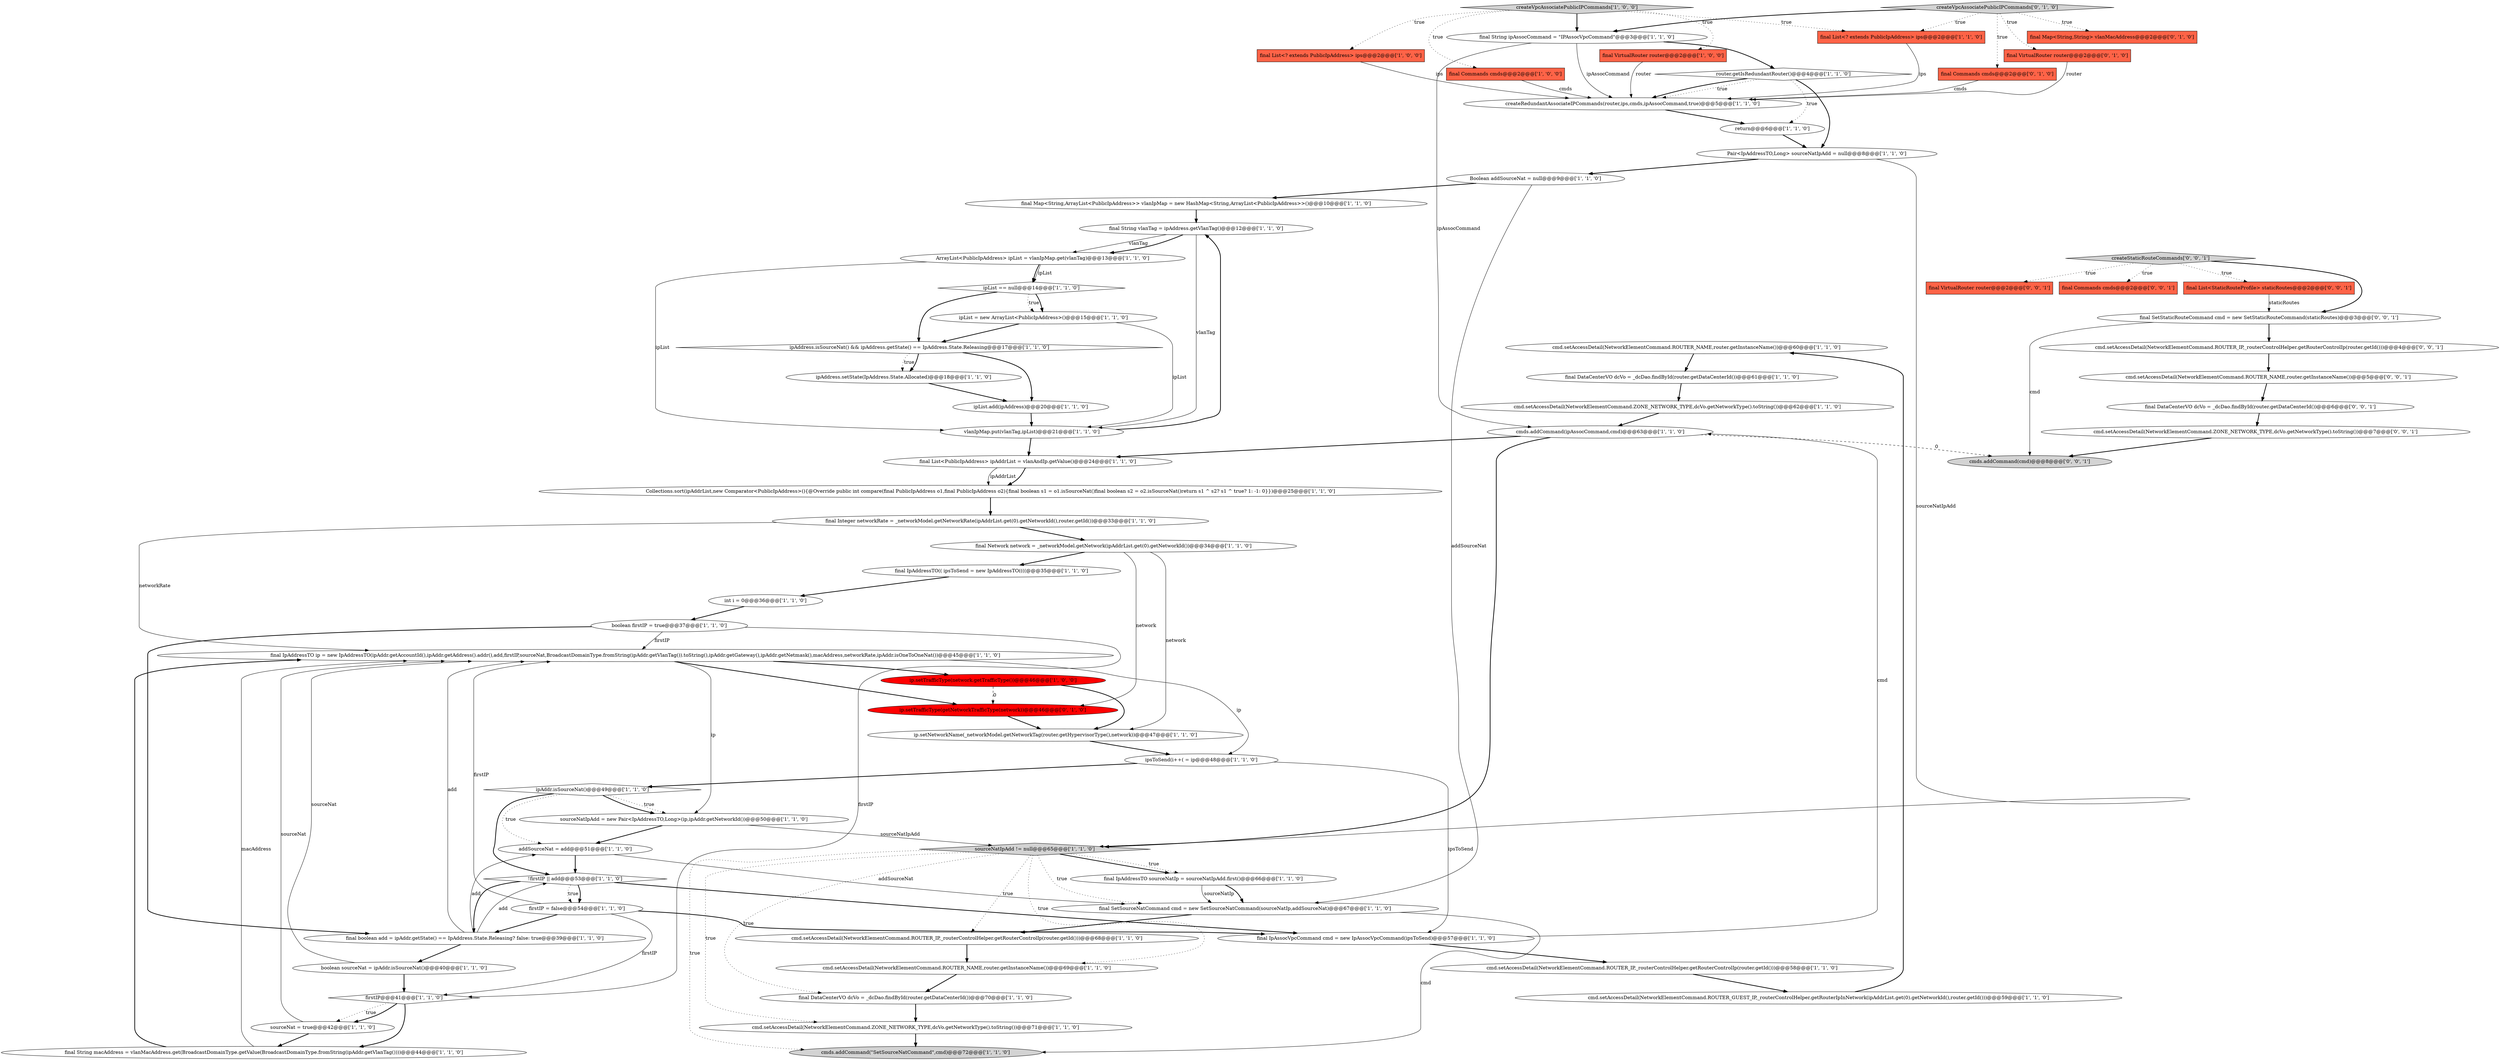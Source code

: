 digraph {
49 [style = filled, label = "cmd.setAccessDetail(NetworkElementCommand.ROUTER_NAME,router.getInstanceName())@@@60@@@['1', '1', '0']", fillcolor = white, shape = ellipse image = "AAA0AAABBB1BBB"];
21 [style = filled, label = "ipAddress.setState(IpAddress.State.Allocated)@@@18@@@['1', '1', '0']", fillcolor = white, shape = ellipse image = "AAA0AAABBB1BBB"];
3 [style = filled, label = "final String macAddress = vlanMacAddress.get(BroadcastDomainType.getValue(BroadcastDomainType.fromString(ipAddr.getVlanTag())))@@@44@@@['1', '1', '0']", fillcolor = white, shape = ellipse image = "AAA0AAABBB1BBB"];
12 [style = filled, label = "cmd.setAccessDetail(NetworkElementCommand.ROUTER_NAME,router.getInstanceName())@@@69@@@['1', '1', '0']", fillcolor = white, shape = ellipse image = "AAA0AAABBB1BBB"];
30 [style = filled, label = "final IpAddressTO ip = new IpAddressTO(ipAddr.getAccountId(),ipAddr.getAddress().addr(),add,firstIP,sourceNat,BroadcastDomainType.fromString(ipAddr.getVlanTag()).toString(),ipAddr.getGateway(),ipAddr.getNetmask(),macAddress,networkRate,ipAddr.isOneToOneNat())@@@45@@@['1', '1', '0']", fillcolor = white, shape = ellipse image = "AAA0AAABBB1BBB"];
57 [style = filled, label = "ip.setTrafficType(getNetworkTrafficType(network))@@@46@@@['0', '1', '0']", fillcolor = red, shape = ellipse image = "AAA1AAABBB2BBB"];
50 [style = filled, label = "final IpAddressTO sourceNatIp = sourceNatIpAdd.first()@@@66@@@['1', '1', '0']", fillcolor = white, shape = ellipse image = "AAA0AAABBB1BBB"];
47 [style = filled, label = "final List<? extends PublicIpAddress> ips@@@2@@@['1', '1', '0']", fillcolor = tomato, shape = box image = "AAA0AAABBB1BBB"];
62 [style = filled, label = "final VirtualRouter router@@@2@@@['0', '0', '1']", fillcolor = tomato, shape = box image = "AAA0AAABBB3BBB"];
5 [style = filled, label = "final String vlanTag = ipAddress.getVlanTag()@@@12@@@['1', '1', '0']", fillcolor = white, shape = ellipse image = "AAA0AAABBB1BBB"];
0 [style = filled, label = "cmd.setAccessDetail(NetworkElementCommand.ZONE_NETWORK_TYPE,dcVo.getNetworkType().toString())@@@71@@@['1', '1', '0']", fillcolor = white, shape = ellipse image = "AAA0AAABBB1BBB"];
6 [style = filled, label = "ip.setTrafficType(network.getTrafficType())@@@46@@@['1', '0', '0']", fillcolor = red, shape = ellipse image = "AAA1AAABBB1BBB"];
55 [style = filled, label = "createVpcAssociatePublicIPCommands['1', '0', '0']", fillcolor = lightgray, shape = diamond image = "AAA0AAABBB1BBB"];
25 [style = filled, label = "router.getIsRedundantRouter()@@@4@@@['1', '1', '0']", fillcolor = white, shape = diamond image = "AAA0AAABBB1BBB"];
48 [style = filled, label = "final boolean add = ipAddr.getState() == IpAddress.State.Releasing? false: true@@@39@@@['1', '1', '0']", fillcolor = white, shape = ellipse image = "AAA0AAABBB1BBB"];
9 [style = filled, label = "vlanIpMap.put(vlanTag,ipList)@@@21@@@['1', '1', '0']", fillcolor = white, shape = ellipse image = "AAA0AAABBB1BBB"];
29 [style = filled, label = "Pair<IpAddressTO,Long> sourceNatIpAdd = null@@@8@@@['1', '1', '0']", fillcolor = white, shape = ellipse image = "AAA0AAABBB1BBB"];
11 [style = filled, label = "addSourceNat = add@@@51@@@['1', '1', '0']", fillcolor = white, shape = ellipse image = "AAA0AAABBB1BBB"];
39 [style = filled, label = "final Integer networkRate = _networkModel.getNetworkRate(ipAddrList.get(0).getNetworkId(),router.getId())@@@33@@@['1', '1', '0']", fillcolor = white, shape = ellipse image = "AAA0AAABBB1BBB"];
24 [style = filled, label = "final DataCenterVO dcVo = _dcDao.findById(router.getDataCenterId())@@@70@@@['1', '1', '0']", fillcolor = white, shape = ellipse image = "AAA0AAABBB1BBB"];
1 [style = filled, label = "ArrayList<PublicIpAddress> ipList = vlanIpMap.get(vlanTag)@@@13@@@['1', '1', '0']", fillcolor = white, shape = ellipse image = "AAA0AAABBB1BBB"];
61 [style = filled, label = "cmd.setAccessDetail(NetworkElementCommand.ZONE_NETWORK_TYPE,dcVo.getNetworkType().toString())@@@7@@@['0', '0', '1']", fillcolor = white, shape = ellipse image = "AAA0AAABBB3BBB"];
51 [style = filled, label = "sourceNat = true@@@42@@@['1', '1', '0']", fillcolor = white, shape = ellipse image = "AAA0AAABBB1BBB"];
52 [style = filled, label = "final Map<String,ArrayList<PublicIpAddress>> vlanIpMap = new HashMap<String,ArrayList<PublicIpAddress>>()@@@10@@@['1', '1', '0']", fillcolor = white, shape = ellipse image = "AAA0AAABBB1BBB"];
7 [style = filled, label = "final DataCenterVO dcVo = _dcDao.findById(router.getDataCenterId())@@@61@@@['1', '1', '0']", fillcolor = white, shape = ellipse image = "AAA0AAABBB1BBB"];
10 [style = filled, label = "boolean firstIP = true@@@37@@@['1', '1', '0']", fillcolor = white, shape = ellipse image = "AAA0AAABBB1BBB"];
63 [style = filled, label = "final Commands cmds@@@2@@@['0', '0', '1']", fillcolor = tomato, shape = box image = "AAA0AAABBB3BBB"];
14 [style = filled, label = "ipAddr.isSourceNat()@@@49@@@['1', '1', '0']", fillcolor = white, shape = diamond image = "AAA0AAABBB1BBB"];
66 [style = filled, label = "final DataCenterVO dcVo = _dcDao.findById(router.getDataCenterId())@@@6@@@['0', '0', '1']", fillcolor = white, shape = ellipse image = "AAA0AAABBB3BBB"];
17 [style = filled, label = "Boolean addSourceNat = null@@@9@@@['1', '1', '0']", fillcolor = white, shape = ellipse image = "AAA0AAABBB1BBB"];
59 [style = filled, label = "final Map<String,String> vlanMacAddress@@@2@@@['0', '1', '0']", fillcolor = tomato, shape = box image = "AAA0AAABBB2BBB"];
8 [style = filled, label = "boolean sourceNat = ipAddr.isSourceNat()@@@40@@@['1', '1', '0']", fillcolor = white, shape = ellipse image = "AAA0AAABBB1BBB"];
42 [style = filled, label = "Collections.sort(ipAddrList,new Comparator<PublicIpAddress>(){@Override public int compare(final PublicIpAddress o1,final PublicIpAddress o2){final boolean s1 = o1.isSourceNat()final boolean s2 = o2.isSourceNat()return s1 ^ s2? s1 ^ true? 1: -1: 0}})@@@25@@@['1', '1', '0']", fillcolor = white, shape = ellipse image = "AAA0AAABBB1BBB"];
35 [style = filled, label = "ipAddress.isSourceNat() && ipAddress.getState() == IpAddress.State.Releasing@@@17@@@['1', '1', '0']", fillcolor = white, shape = diamond image = "AAA0AAABBB1BBB"];
53 [style = filled, label = "firstIP@@@41@@@['1', '1', '0']", fillcolor = white, shape = diamond image = "AAA0AAABBB1BBB"];
27 [style = filled, label = "final List<? extends PublicIpAddress> ips@@@2@@@['1', '0', '0']", fillcolor = tomato, shape = box image = "AAA0AAABBB1BBB"];
22 [style = filled, label = "final List<PublicIpAddress> ipAddrList = vlanAndIp.getValue()@@@24@@@['1', '1', '0']", fillcolor = white, shape = ellipse image = "AAA0AAABBB1BBB"];
40 [style = filled, label = "sourceNatIpAdd = new Pair<IpAddressTO,Long>(ip,ipAddr.getNetworkId())@@@50@@@['1', '1', '0']", fillcolor = white, shape = ellipse image = "AAA0AAABBB1BBB"];
37 [style = filled, label = "final VirtualRouter router@@@2@@@['1', '0', '0']", fillcolor = tomato, shape = box image = "AAA0AAABBB1BBB"];
41 [style = filled, label = "cmds.addCommand(ipAssocCommand,cmd)@@@63@@@['1', '1', '0']", fillcolor = white, shape = ellipse image = "AAA0AAABBB1BBB"];
58 [style = filled, label = "createVpcAssociatePublicIPCommands['0', '1', '0']", fillcolor = lightgray, shape = diamond image = "AAA0AAABBB2BBB"];
4 [style = filled, label = "int i = 0@@@36@@@['1', '1', '0']", fillcolor = white, shape = ellipse image = "AAA0AAABBB1BBB"];
26 [style = filled, label = "firstIP = false@@@54@@@['1', '1', '0']", fillcolor = white, shape = ellipse image = "AAA0AAABBB1BBB"];
2 [style = filled, label = "final IpAddressTO(( ipsToSend = new IpAddressTO((((@@@35@@@['1', '1', '0']", fillcolor = white, shape = ellipse image = "AAA0AAABBB1BBB"];
38 [style = filled, label = "ipList == null@@@14@@@['1', '1', '0']", fillcolor = white, shape = diamond image = "AAA0AAABBB1BBB"];
60 [style = filled, label = "final Commands cmds@@@2@@@['0', '1', '0']", fillcolor = tomato, shape = box image = "AAA0AAABBB2BBB"];
13 [style = filled, label = "ipList = new ArrayList<PublicIpAddress>()@@@15@@@['1', '1', '0']", fillcolor = white, shape = ellipse image = "AAA0AAABBB1BBB"];
20 [style = filled, label = "cmd.setAccessDetail(NetworkElementCommand.ZONE_NETWORK_TYPE,dcVo.getNetworkType().toString())@@@62@@@['1', '1', '0']", fillcolor = white, shape = ellipse image = "AAA0AAABBB1BBB"];
43 [style = filled, label = "return@@@6@@@['1', '1', '0']", fillcolor = white, shape = ellipse image = "AAA0AAABBB1BBB"];
64 [style = filled, label = "createStaticRouteCommands['0', '0', '1']", fillcolor = lightgray, shape = diamond image = "AAA0AAABBB3BBB"];
70 [style = filled, label = "cmd.setAccessDetail(NetworkElementCommand.ROUTER_IP,_routerControlHelper.getRouterControlIp(router.getId()))@@@4@@@['0', '0', '1']", fillcolor = white, shape = ellipse image = "AAA0AAABBB3BBB"];
34 [style = filled, label = "cmds.addCommand(\"SetSourceNatCommand\",cmd)@@@72@@@['1', '1', '0']", fillcolor = lightgray, shape = ellipse image = "AAA0AAABBB1BBB"];
69 [style = filled, label = "final SetStaticRouteCommand cmd = new SetStaticRouteCommand(staticRoutes)@@@3@@@['0', '0', '1']", fillcolor = white, shape = ellipse image = "AAA0AAABBB3BBB"];
18 [style = filled, label = "final IpAssocVpcCommand cmd = new IpAssocVpcCommand(ipsToSend)@@@57@@@['1', '1', '0']", fillcolor = white, shape = ellipse image = "AAA0AAABBB1BBB"];
45 [style = filled, label = "cmd.setAccessDetail(NetworkElementCommand.ROUTER_IP,_routerControlHelper.getRouterControlIp(router.getId()))@@@58@@@['1', '1', '0']", fillcolor = white, shape = ellipse image = "AAA0AAABBB1BBB"];
44 [style = filled, label = "ipList.add(ipAddress)@@@20@@@['1', '1', '0']", fillcolor = white, shape = ellipse image = "AAA0AAABBB1BBB"];
19 [style = filled, label = "!firstIP || add@@@53@@@['1', '1', '0']", fillcolor = white, shape = diamond image = "AAA0AAABBB1BBB"];
65 [style = filled, label = "cmd.setAccessDetail(NetworkElementCommand.ROUTER_NAME,router.getInstanceName())@@@5@@@['0', '0', '1']", fillcolor = white, shape = ellipse image = "AAA0AAABBB3BBB"];
54 [style = filled, label = "ip.setNetworkName(_networkModel.getNetworkTag(router.getHypervisorType(),network))@@@47@@@['1', '1', '0']", fillcolor = white, shape = ellipse image = "AAA0AAABBB1BBB"];
31 [style = filled, label = "final SetSourceNatCommand cmd = new SetSourceNatCommand(sourceNatIp,addSourceNat)@@@67@@@['1', '1', '0']", fillcolor = white, shape = ellipse image = "AAA0AAABBB1BBB"];
46 [style = filled, label = "final Network network = _networkModel.getNetwork(ipAddrList.get(0).getNetworkId())@@@34@@@['1', '1', '0']", fillcolor = white, shape = ellipse image = "AAA0AAABBB1BBB"];
67 [style = filled, label = "final List<StaticRouteProfile> staticRoutes@@@2@@@['0', '0', '1']", fillcolor = tomato, shape = box image = "AAA0AAABBB3BBB"];
23 [style = filled, label = "ipsToSend(i++( = ip@@@48@@@['1', '1', '0']", fillcolor = white, shape = ellipse image = "AAA0AAABBB1BBB"];
68 [style = filled, label = "cmds.addCommand(cmd)@@@8@@@['0', '0', '1']", fillcolor = lightgray, shape = ellipse image = "AAA0AAABBB3BBB"];
32 [style = filled, label = "createRedundantAssociateIPCommands(router,ips,cmds,ipAssocCommand,true)@@@5@@@['1', '1', '0']", fillcolor = white, shape = ellipse image = "AAA0AAABBB1BBB"];
16 [style = filled, label = "cmd.setAccessDetail(NetworkElementCommand.ROUTER_IP,_routerControlHelper.getRouterControlIp(router.getId()))@@@68@@@['1', '1', '0']", fillcolor = white, shape = ellipse image = "AAA0AAABBB1BBB"];
56 [style = filled, label = "final VirtualRouter router@@@2@@@['0', '1', '0']", fillcolor = tomato, shape = box image = "AAA0AAABBB2BBB"];
28 [style = filled, label = "sourceNatIpAdd != null@@@65@@@['1', '1', '0']", fillcolor = lightgray, shape = diamond image = "AAA0AAABBB1BBB"];
36 [style = filled, label = "final String ipAssocCommand = \"IPAssocVpcCommand\"@@@3@@@['1', '1', '0']", fillcolor = white, shape = ellipse image = "AAA0AAABBB1BBB"];
33 [style = filled, label = "cmd.setAccessDetail(NetworkElementCommand.ROUTER_GUEST_IP,_routerControlHelper.getRouterIpInNetwork(ipAddrList.get(0).getNetworkId(),router.getId()))@@@59@@@['1', '1', '0']", fillcolor = white, shape = ellipse image = "AAA0AAABBB1BBB"];
15 [style = filled, label = "final Commands cmds@@@2@@@['1', '0', '0']", fillcolor = tomato, shape = box image = "AAA0AAABBB1BBB"];
55->36 [style = bold, label=""];
46->2 [style = bold, label=""];
70->65 [style = bold, label=""];
28->50 [style = bold, label=""];
45->33 [style = bold, label=""];
28->16 [style = dotted, label="true"];
25->29 [style = bold, label=""];
28->50 [style = dotted, label="true"];
30->6 [style = bold, label=""];
18->45 [style = bold, label=""];
41->28 [style = bold, label=""];
5->1 [style = solid, label="vlanTag"];
40->11 [style = bold, label=""];
61->68 [style = bold, label=""];
47->32 [style = solid, label="ips"];
10->53 [style = solid, label="firstIP"];
9->5 [style = bold, label=""];
14->11 [style = dotted, label="true"];
43->29 [style = bold, label=""];
5->9 [style = solid, label="vlanTag"];
41->22 [style = bold, label=""];
3->30 [style = bold, label=""];
8->53 [style = bold, label=""];
1->38 [style = bold, label=""];
57->54 [style = bold, label=""];
25->32 [style = dotted, label="true"];
21->44 [style = bold, label=""];
19->18 [style = bold, label=""];
56->32 [style = solid, label="router"];
46->54 [style = solid, label="network"];
51->30 [style = solid, label="sourceNat"];
35->44 [style = bold, label=""];
53->51 [style = dotted, label="true"];
64->62 [style = dotted, label="true"];
36->41 [style = solid, label="ipAssocCommand"];
24->0 [style = bold, label=""];
6->54 [style = bold, label=""];
38->13 [style = dotted, label="true"];
58->47 [style = dotted, label="true"];
55->27 [style = dotted, label="true"];
67->69 [style = solid, label="staticRoutes"];
10->48 [style = bold, label=""];
35->21 [style = dotted, label="true"];
65->66 [style = bold, label=""];
60->32 [style = solid, label="cmds"];
31->34 [style = solid, label="cmd"];
2->4 [style = bold, label=""];
58->60 [style = dotted, label="true"];
35->21 [style = bold, label=""];
30->40 [style = solid, label="ip"];
23->14 [style = bold, label=""];
6->57 [style = dashed, label="0"];
0->34 [style = bold, label=""];
5->1 [style = bold, label=""];
36->25 [style = bold, label=""];
52->5 [style = bold, label=""];
20->41 [style = bold, label=""];
28->24 [style = dotted, label="true"];
50->31 [style = bold, label=""];
19->26 [style = bold, label=""];
55->15 [style = dotted, label="true"];
41->68 [style = dashed, label="0"];
18->41 [style = solid, label="cmd"];
66->61 [style = bold, label=""];
26->30 [style = solid, label="firstIP"];
38->35 [style = bold, label=""];
26->48 [style = bold, label=""];
48->11 [style = solid, label="add"];
30->23 [style = solid, label="ip"];
1->9 [style = solid, label="ipList"];
28->34 [style = dotted, label="true"];
19->26 [style = dotted, label="true"];
22->42 [style = bold, label=""];
9->22 [style = bold, label=""];
4->10 [style = bold, label=""];
17->52 [style = bold, label=""];
29->17 [style = bold, label=""];
39->46 [style = bold, label=""];
48->30 [style = solid, label="add"];
58->59 [style = dotted, label="true"];
64->67 [style = dotted, label="true"];
58->56 [style = dotted, label="true"];
42->39 [style = bold, label=""];
11->31 [style = solid, label="addSourceNat"];
14->19 [style = bold, label=""];
7->20 [style = bold, label=""];
12->24 [style = bold, label=""];
55->47 [style = dotted, label="true"];
55->37 [style = dotted, label="true"];
22->42 [style = solid, label="ipAddrList"];
17->31 [style = solid, label="addSourceNat"];
39->30 [style = solid, label="networkRate"];
69->68 [style = solid, label="cmd"];
3->30 [style = solid, label="macAddress"];
14->40 [style = dotted, label="true"];
40->28 [style = solid, label="sourceNatIpAdd"];
28->0 [style = dotted, label="true"];
23->18 [style = solid, label="ipsToSend"];
49->7 [style = bold, label=""];
26->53 [style = solid, label="firstIP"];
25->43 [style = dotted, label="true"];
15->32 [style = solid, label="cmds"];
33->49 [style = bold, label=""];
44->9 [style = bold, label=""];
36->32 [style = solid, label="ipAssocCommand"];
54->23 [style = bold, label=""];
28->12 [style = dotted, label="true"];
58->36 [style = bold, label=""];
28->31 [style = dotted, label="true"];
1->38 [style = solid, label="ipList"];
19->48 [style = bold, label=""];
53->51 [style = bold, label=""];
48->19 [style = solid, label="add"];
50->31 [style = solid, label="sourceNatIp"];
31->16 [style = bold, label=""];
64->69 [style = bold, label=""];
27->32 [style = solid, label="ips"];
46->57 [style = solid, label="network"];
53->3 [style = bold, label=""];
29->28 [style = solid, label="sourceNatIpAdd"];
30->57 [style = bold, label=""];
25->32 [style = bold, label=""];
10->30 [style = solid, label="firstIP"];
8->30 [style = solid, label="sourceNat"];
48->8 [style = bold, label=""];
32->43 [style = bold, label=""];
11->19 [style = bold, label=""];
37->32 [style = solid, label="router"];
51->3 [style = bold, label=""];
69->70 [style = bold, label=""];
64->63 [style = dotted, label="true"];
38->13 [style = bold, label=""];
13->35 [style = bold, label=""];
16->12 [style = bold, label=""];
14->40 [style = bold, label=""];
13->9 [style = solid, label="ipList"];
26->18 [style = bold, label=""];
}
